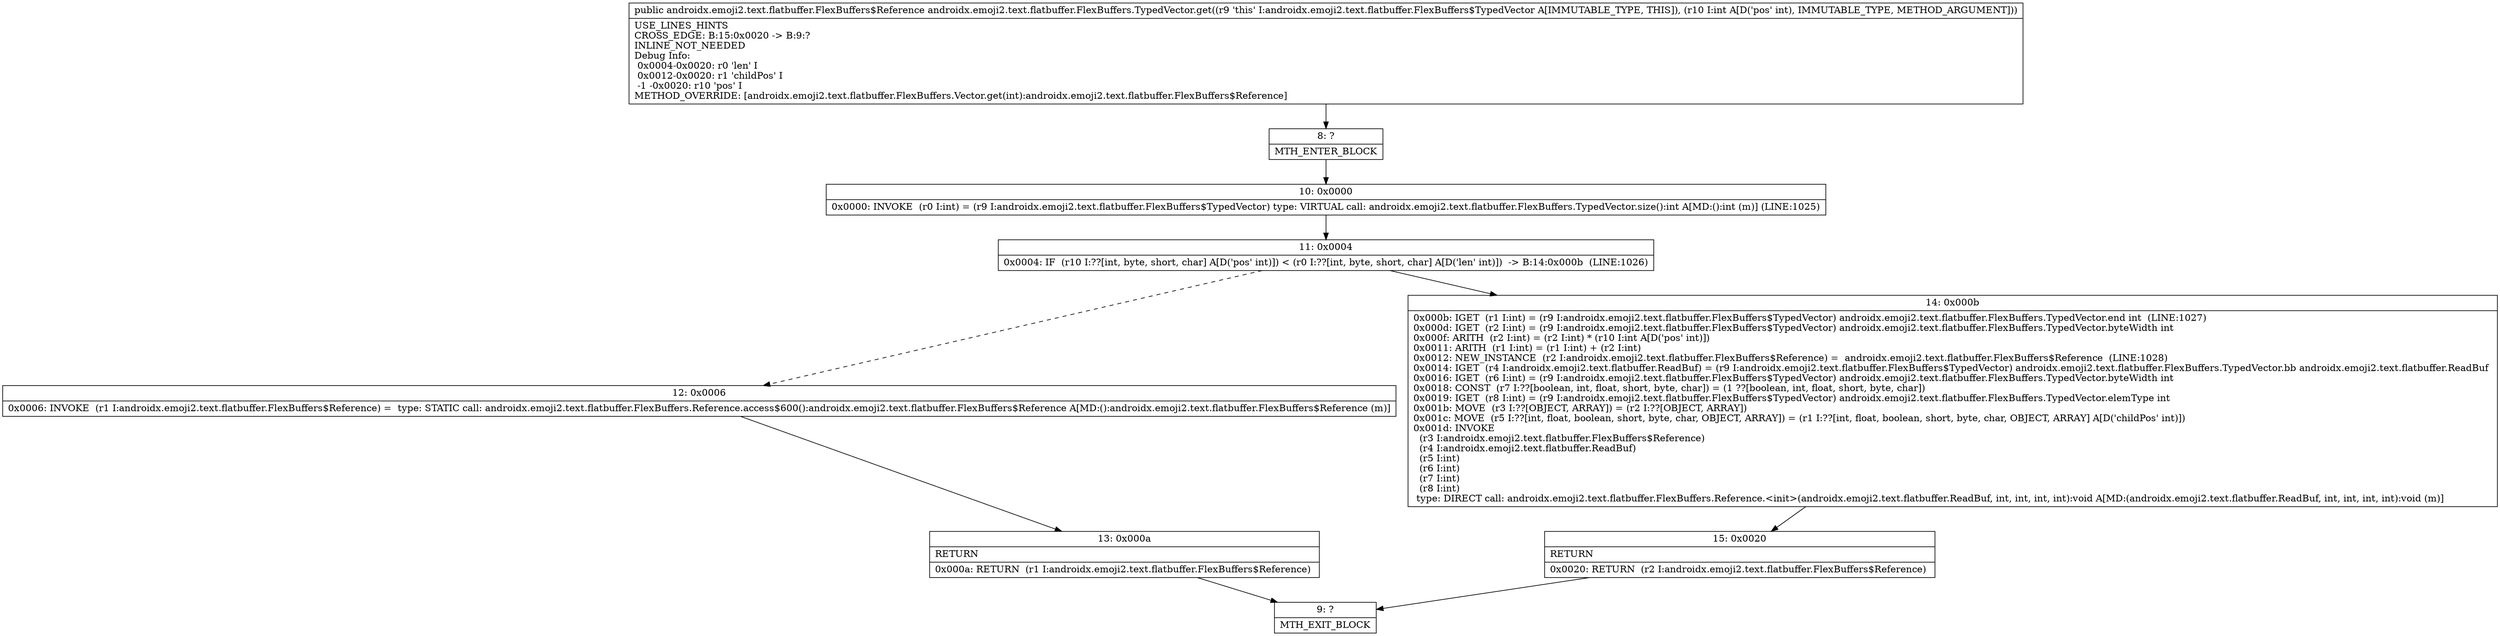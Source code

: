 digraph "CFG forandroidx.emoji2.text.flatbuffer.FlexBuffers.TypedVector.get(I)Landroidx\/emoji2\/text\/flatbuffer\/FlexBuffers$Reference;" {
Node_8 [shape=record,label="{8\:\ ?|MTH_ENTER_BLOCK\l}"];
Node_10 [shape=record,label="{10\:\ 0x0000|0x0000: INVOKE  (r0 I:int) = (r9 I:androidx.emoji2.text.flatbuffer.FlexBuffers$TypedVector) type: VIRTUAL call: androidx.emoji2.text.flatbuffer.FlexBuffers.TypedVector.size():int A[MD:():int (m)] (LINE:1025)\l}"];
Node_11 [shape=record,label="{11\:\ 0x0004|0x0004: IF  (r10 I:??[int, byte, short, char] A[D('pos' int)]) \< (r0 I:??[int, byte, short, char] A[D('len' int)])  \-\> B:14:0x000b  (LINE:1026)\l}"];
Node_12 [shape=record,label="{12\:\ 0x0006|0x0006: INVOKE  (r1 I:androidx.emoji2.text.flatbuffer.FlexBuffers$Reference) =  type: STATIC call: androidx.emoji2.text.flatbuffer.FlexBuffers.Reference.access$600():androidx.emoji2.text.flatbuffer.FlexBuffers$Reference A[MD:():androidx.emoji2.text.flatbuffer.FlexBuffers$Reference (m)]\l}"];
Node_13 [shape=record,label="{13\:\ 0x000a|RETURN\l|0x000a: RETURN  (r1 I:androidx.emoji2.text.flatbuffer.FlexBuffers$Reference) \l}"];
Node_9 [shape=record,label="{9\:\ ?|MTH_EXIT_BLOCK\l}"];
Node_14 [shape=record,label="{14\:\ 0x000b|0x000b: IGET  (r1 I:int) = (r9 I:androidx.emoji2.text.flatbuffer.FlexBuffers$TypedVector) androidx.emoji2.text.flatbuffer.FlexBuffers.TypedVector.end int  (LINE:1027)\l0x000d: IGET  (r2 I:int) = (r9 I:androidx.emoji2.text.flatbuffer.FlexBuffers$TypedVector) androidx.emoji2.text.flatbuffer.FlexBuffers.TypedVector.byteWidth int \l0x000f: ARITH  (r2 I:int) = (r2 I:int) * (r10 I:int A[D('pos' int)]) \l0x0011: ARITH  (r1 I:int) = (r1 I:int) + (r2 I:int) \l0x0012: NEW_INSTANCE  (r2 I:androidx.emoji2.text.flatbuffer.FlexBuffers$Reference) =  androidx.emoji2.text.flatbuffer.FlexBuffers$Reference  (LINE:1028)\l0x0014: IGET  (r4 I:androidx.emoji2.text.flatbuffer.ReadBuf) = (r9 I:androidx.emoji2.text.flatbuffer.FlexBuffers$TypedVector) androidx.emoji2.text.flatbuffer.FlexBuffers.TypedVector.bb androidx.emoji2.text.flatbuffer.ReadBuf \l0x0016: IGET  (r6 I:int) = (r9 I:androidx.emoji2.text.flatbuffer.FlexBuffers$TypedVector) androidx.emoji2.text.flatbuffer.FlexBuffers.TypedVector.byteWidth int \l0x0018: CONST  (r7 I:??[boolean, int, float, short, byte, char]) = (1 ??[boolean, int, float, short, byte, char]) \l0x0019: IGET  (r8 I:int) = (r9 I:androidx.emoji2.text.flatbuffer.FlexBuffers$TypedVector) androidx.emoji2.text.flatbuffer.FlexBuffers.TypedVector.elemType int \l0x001b: MOVE  (r3 I:??[OBJECT, ARRAY]) = (r2 I:??[OBJECT, ARRAY]) \l0x001c: MOVE  (r5 I:??[int, float, boolean, short, byte, char, OBJECT, ARRAY]) = (r1 I:??[int, float, boolean, short, byte, char, OBJECT, ARRAY] A[D('childPos' int)]) \l0x001d: INVOKE  \l  (r3 I:androidx.emoji2.text.flatbuffer.FlexBuffers$Reference)\l  (r4 I:androidx.emoji2.text.flatbuffer.ReadBuf)\l  (r5 I:int)\l  (r6 I:int)\l  (r7 I:int)\l  (r8 I:int)\l type: DIRECT call: androidx.emoji2.text.flatbuffer.FlexBuffers.Reference.\<init\>(androidx.emoji2.text.flatbuffer.ReadBuf, int, int, int, int):void A[MD:(androidx.emoji2.text.flatbuffer.ReadBuf, int, int, int, int):void (m)]\l}"];
Node_15 [shape=record,label="{15\:\ 0x0020|RETURN\l|0x0020: RETURN  (r2 I:androidx.emoji2.text.flatbuffer.FlexBuffers$Reference) \l}"];
MethodNode[shape=record,label="{public androidx.emoji2.text.flatbuffer.FlexBuffers$Reference androidx.emoji2.text.flatbuffer.FlexBuffers.TypedVector.get((r9 'this' I:androidx.emoji2.text.flatbuffer.FlexBuffers$TypedVector A[IMMUTABLE_TYPE, THIS]), (r10 I:int A[D('pos' int), IMMUTABLE_TYPE, METHOD_ARGUMENT]))  | USE_LINES_HINTS\lCROSS_EDGE: B:15:0x0020 \-\> B:9:?\lINLINE_NOT_NEEDED\lDebug Info:\l  0x0004\-0x0020: r0 'len' I\l  0x0012\-0x0020: r1 'childPos' I\l  \-1 \-0x0020: r10 'pos' I\lMETHOD_OVERRIDE: [androidx.emoji2.text.flatbuffer.FlexBuffers.Vector.get(int):androidx.emoji2.text.flatbuffer.FlexBuffers$Reference]\l}"];
MethodNode -> Node_8;Node_8 -> Node_10;
Node_10 -> Node_11;
Node_11 -> Node_12[style=dashed];
Node_11 -> Node_14;
Node_12 -> Node_13;
Node_13 -> Node_9;
Node_14 -> Node_15;
Node_15 -> Node_9;
}

